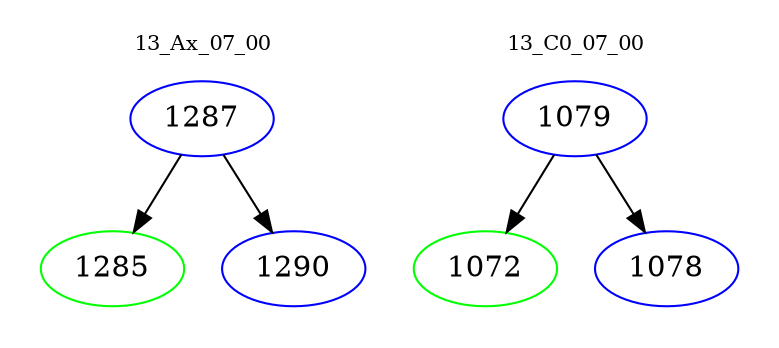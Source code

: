 digraph{
subgraph cluster_0 {
color = white
label = "13_Ax_07_00";
fontsize=10;
T0_1287 [label="1287", color="blue"]
T0_1287 -> T0_1285 [color="black"]
T0_1285 [label="1285", color="green"]
T0_1287 -> T0_1290 [color="black"]
T0_1290 [label="1290", color="blue"]
}
subgraph cluster_1 {
color = white
label = "13_C0_07_00";
fontsize=10;
T1_1079 [label="1079", color="blue"]
T1_1079 -> T1_1072 [color="black"]
T1_1072 [label="1072", color="green"]
T1_1079 -> T1_1078 [color="black"]
T1_1078 [label="1078", color="blue"]
}
}
